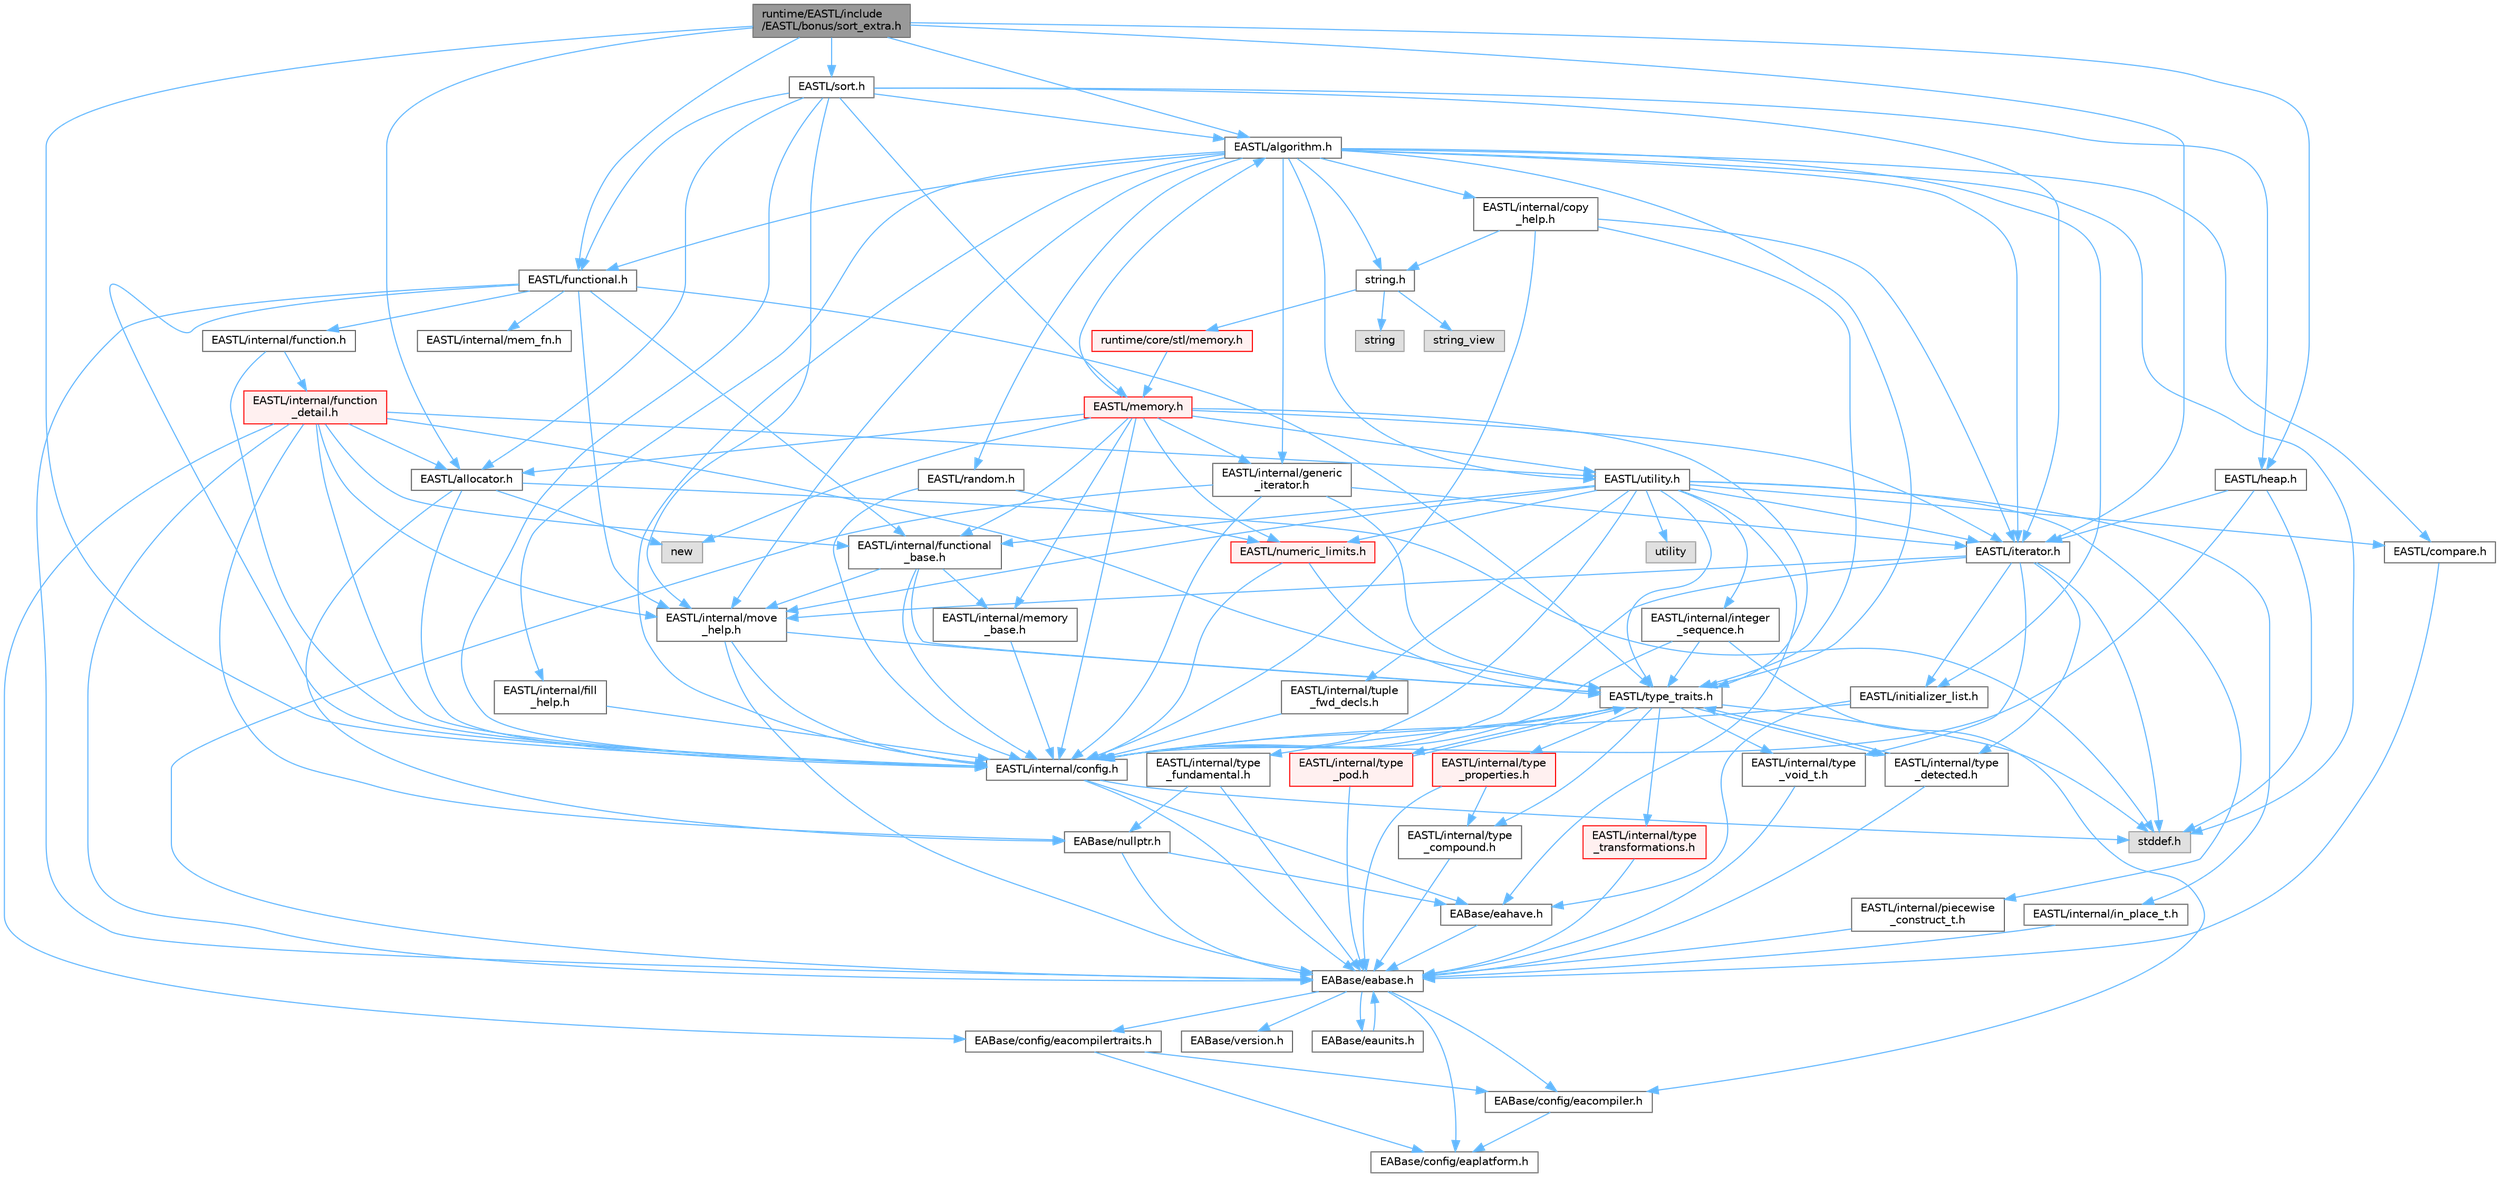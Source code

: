 digraph "runtime/EASTL/include/EASTL/bonus/sort_extra.h"
{
 // LATEX_PDF_SIZE
  bgcolor="transparent";
  edge [fontname=Helvetica,fontsize=10,labelfontname=Helvetica,labelfontsize=10];
  node [fontname=Helvetica,fontsize=10,shape=box,height=0.2,width=0.4];
  Node1 [id="Node000001",label="runtime/EASTL/include\l/EASTL/bonus/sort_extra.h",height=0.2,width=0.4,color="gray40", fillcolor="grey60", style="filled", fontcolor="black",tooltip=" "];
  Node1 -> Node2 [id="edge1_Node000001_Node000002",color="steelblue1",style="solid",tooltip=" "];
  Node2 [id="Node000002",label="EASTL/internal/config.h",height=0.2,width=0.4,color="grey40", fillcolor="white", style="filled",URL="$config_8h.html",tooltip=" "];
  Node2 -> Node3 [id="edge2_Node000002_Node000003",color="steelblue1",style="solid",tooltip=" "];
  Node3 [id="Node000003",label="EABase/eabase.h",height=0.2,width=0.4,color="grey40", fillcolor="white", style="filled",URL="$eabase_8h.html",tooltip=" "];
  Node3 -> Node4 [id="edge3_Node000003_Node000004",color="steelblue1",style="solid",tooltip=" "];
  Node4 [id="Node000004",label="EABase/config/eacompiler.h",height=0.2,width=0.4,color="grey40", fillcolor="white", style="filled",URL="$eacompiler_8h.html",tooltip=" "];
  Node4 -> Node5 [id="edge4_Node000004_Node000005",color="steelblue1",style="solid",tooltip=" "];
  Node5 [id="Node000005",label="EABase/config/eaplatform.h",height=0.2,width=0.4,color="grey40", fillcolor="white", style="filled",URL="$eaplatform_8h.html",tooltip=" "];
  Node3 -> Node6 [id="edge5_Node000003_Node000006",color="steelblue1",style="solid",tooltip=" "];
  Node6 [id="Node000006",label="EABase/config/eacompilertraits.h",height=0.2,width=0.4,color="grey40", fillcolor="white", style="filled",URL="$eacompilertraits_8h.html",tooltip=" "];
  Node6 -> Node5 [id="edge6_Node000006_Node000005",color="steelblue1",style="solid",tooltip=" "];
  Node6 -> Node4 [id="edge7_Node000006_Node000004",color="steelblue1",style="solid",tooltip=" "];
  Node3 -> Node5 [id="edge8_Node000003_Node000005",color="steelblue1",style="solid",tooltip=" "];
  Node3 -> Node7 [id="edge9_Node000003_Node000007",color="steelblue1",style="solid",tooltip=" "];
  Node7 [id="Node000007",label="EABase/version.h",height=0.2,width=0.4,color="grey40", fillcolor="white", style="filled",URL="$_e_a_s_t_l_2packages_2_e_a_base_2include_2_common_2_e_a_base_2version_8h.html",tooltip=" "];
  Node3 -> Node8 [id="edge10_Node000003_Node000008",color="steelblue1",style="solid",tooltip=" "];
  Node8 [id="Node000008",label="EABase/eaunits.h",height=0.2,width=0.4,color="grey40", fillcolor="white", style="filled",URL="$eaunits_8h.html",tooltip=" "];
  Node8 -> Node3 [id="edge11_Node000008_Node000003",color="steelblue1",style="solid",tooltip=" "];
  Node2 -> Node9 [id="edge12_Node000002_Node000009",color="steelblue1",style="solid",tooltip=" "];
  Node9 [id="Node000009",label="EABase/eahave.h",height=0.2,width=0.4,color="grey40", fillcolor="white", style="filled",URL="$eahave_8h.html",tooltip=" "];
  Node9 -> Node3 [id="edge13_Node000009_Node000003",color="steelblue1",style="solid",tooltip=" "];
  Node2 -> Node10 [id="edge14_Node000002_Node000010",color="steelblue1",style="solid",tooltip=" "];
  Node10 [id="Node000010",label="stddef.h",height=0.2,width=0.4,color="grey60", fillcolor="#E0E0E0", style="filled",tooltip=" "];
  Node1 -> Node11 [id="edge15_Node000001_Node000011",color="steelblue1",style="solid",tooltip=" "];
  Node11 [id="Node000011",label="EASTL/iterator.h",height=0.2,width=0.4,color="grey40", fillcolor="white", style="filled",URL="$_e_a_s_t_l_2include_2_e_a_s_t_l_2iterator_8h.html",tooltip=" "];
  Node11 -> Node2 [id="edge16_Node000011_Node000002",color="steelblue1",style="solid",tooltip=" "];
  Node11 -> Node12 [id="edge17_Node000011_Node000012",color="steelblue1",style="solid",tooltip=" "];
  Node12 [id="Node000012",label="EASTL/internal/move\l_help.h",height=0.2,width=0.4,color="grey40", fillcolor="white", style="filled",URL="$move__help_8h.html",tooltip=" "];
  Node12 -> Node3 [id="edge18_Node000012_Node000003",color="steelblue1",style="solid",tooltip=" "];
  Node12 -> Node2 [id="edge19_Node000012_Node000002",color="steelblue1",style="solid",tooltip=" "];
  Node12 -> Node13 [id="edge20_Node000012_Node000013",color="steelblue1",style="solid",tooltip=" "];
  Node13 [id="Node000013",label="EASTL/type_traits.h",height=0.2,width=0.4,color="grey40", fillcolor="white", style="filled",URL="$_e_a_s_t_l_2include_2_e_a_s_t_l_2type__traits_8h.html",tooltip=" "];
  Node13 -> Node2 [id="edge21_Node000013_Node000002",color="steelblue1",style="solid",tooltip=" "];
  Node13 -> Node10 [id="edge22_Node000013_Node000010",color="steelblue1",style="solid",tooltip=" "];
  Node13 -> Node14 [id="edge23_Node000013_Node000014",color="steelblue1",style="solid",tooltip=" "];
  Node14 [id="Node000014",label="EASTL/internal/type\l_fundamental.h",height=0.2,width=0.4,color="grey40", fillcolor="white", style="filled",URL="$type__fundamental_8h.html",tooltip=" "];
  Node14 -> Node3 [id="edge24_Node000014_Node000003",color="steelblue1",style="solid",tooltip=" "];
  Node14 -> Node15 [id="edge25_Node000014_Node000015",color="steelblue1",style="solid",tooltip=" "];
  Node15 [id="Node000015",label="EABase/nullptr.h",height=0.2,width=0.4,color="grey40", fillcolor="white", style="filled",URL="$nullptr_8h.html",tooltip=" "];
  Node15 -> Node3 [id="edge26_Node000015_Node000003",color="steelblue1",style="solid",tooltip=" "];
  Node15 -> Node9 [id="edge27_Node000015_Node000009",color="steelblue1",style="solid",tooltip=" "];
  Node13 -> Node16 [id="edge28_Node000013_Node000016",color="steelblue1",style="solid",tooltip=" "];
  Node16 [id="Node000016",label="EASTL/internal/type\l_transformations.h",height=0.2,width=0.4,color="red", fillcolor="#FFF0F0", style="filled",URL="$type__transformations_8h.html",tooltip=" "];
  Node16 -> Node3 [id="edge29_Node000016_Node000003",color="steelblue1",style="solid",tooltip=" "];
  Node13 -> Node18 [id="edge30_Node000013_Node000018",color="steelblue1",style="solid",tooltip=" "];
  Node18 [id="Node000018",label="EASTL/internal/type\l_void_t.h",height=0.2,width=0.4,color="grey40", fillcolor="white", style="filled",URL="$type__void__t_8h.html",tooltip=" "];
  Node18 -> Node3 [id="edge31_Node000018_Node000003",color="steelblue1",style="solid",tooltip=" "];
  Node13 -> Node19 [id="edge32_Node000013_Node000019",color="steelblue1",style="solid",tooltip=" "];
  Node19 [id="Node000019",label="EASTL/internal/type\l_properties.h",height=0.2,width=0.4,color="red", fillcolor="#FFF0F0", style="filled",URL="$type__properties_8h.html",tooltip=" "];
  Node19 -> Node3 [id="edge33_Node000019_Node000003",color="steelblue1",style="solid",tooltip=" "];
  Node19 -> Node20 [id="edge34_Node000019_Node000020",color="steelblue1",style="solid",tooltip=" "];
  Node20 [id="Node000020",label="EASTL/internal/type\l_compound.h",height=0.2,width=0.4,color="grey40", fillcolor="white", style="filled",URL="$type__compound_8h.html",tooltip=" "];
  Node20 -> Node3 [id="edge35_Node000020_Node000003",color="steelblue1",style="solid",tooltip=" "];
  Node13 -> Node20 [id="edge36_Node000013_Node000020",color="steelblue1",style="solid",tooltip=" "];
  Node13 -> Node21 [id="edge37_Node000013_Node000021",color="steelblue1",style="solid",tooltip=" "];
  Node21 [id="Node000021",label="EASTL/internal/type\l_pod.h",height=0.2,width=0.4,color="red", fillcolor="#FFF0F0", style="filled",URL="$type__pod_8h.html",tooltip=" "];
  Node21 -> Node3 [id="edge38_Node000021_Node000003",color="steelblue1",style="solid",tooltip=" "];
  Node21 -> Node13 [id="edge39_Node000021_Node000013",color="steelblue1",style="solid",tooltip=" "];
  Node13 -> Node22 [id="edge40_Node000013_Node000022",color="steelblue1",style="solid",tooltip=" "];
  Node22 [id="Node000022",label="EASTL/internal/type\l_detected.h",height=0.2,width=0.4,color="grey40", fillcolor="white", style="filled",URL="$type__detected_8h.html",tooltip=" "];
  Node22 -> Node3 [id="edge41_Node000022_Node000003",color="steelblue1",style="solid",tooltip=" "];
  Node22 -> Node13 [id="edge42_Node000022_Node000013",color="steelblue1",style="solid",tooltip=" "];
  Node11 -> Node22 [id="edge43_Node000011_Node000022",color="steelblue1",style="solid",tooltip=" "];
  Node11 -> Node18 [id="edge44_Node000011_Node000018",color="steelblue1",style="solid",tooltip=" "];
  Node11 -> Node23 [id="edge45_Node000011_Node000023",color="steelblue1",style="solid",tooltip=" "];
  Node23 [id="Node000023",label="EASTL/initializer_list.h",height=0.2,width=0.4,color="grey40", fillcolor="white", style="filled",URL="$initializer__list_8h.html",tooltip=" "];
  Node23 -> Node2 [id="edge46_Node000023_Node000002",color="steelblue1",style="solid",tooltip=" "];
  Node23 -> Node9 [id="edge47_Node000023_Node000009",color="steelblue1",style="solid",tooltip=" "];
  Node11 -> Node10 [id="edge48_Node000011_Node000010",color="steelblue1",style="solid",tooltip=" "];
  Node1 -> Node24 [id="edge49_Node000001_Node000024",color="steelblue1",style="solid",tooltip=" "];
  Node24 [id="Node000024",label="EASTL/algorithm.h",height=0.2,width=0.4,color="grey40", fillcolor="white", style="filled",URL="$_e_a_s_t_l_2include_2_e_a_s_t_l_2algorithm_8h.html",tooltip=" "];
  Node24 -> Node2 [id="edge50_Node000024_Node000002",color="steelblue1",style="solid",tooltip=" "];
  Node24 -> Node13 [id="edge51_Node000024_Node000013",color="steelblue1",style="solid",tooltip=" "];
  Node24 -> Node12 [id="edge52_Node000024_Node000012",color="steelblue1",style="solid",tooltip=" "];
  Node24 -> Node25 [id="edge53_Node000024_Node000025",color="steelblue1",style="solid",tooltip=" "];
  Node25 [id="Node000025",label="EASTL/internal/copy\l_help.h",height=0.2,width=0.4,color="grey40", fillcolor="white", style="filled",URL="$copy__help_8h.html",tooltip=" "];
  Node25 -> Node2 [id="edge54_Node000025_Node000002",color="steelblue1",style="solid",tooltip=" "];
  Node25 -> Node13 [id="edge55_Node000025_Node000013",color="steelblue1",style="solid",tooltip=" "];
  Node25 -> Node11 [id="edge56_Node000025_Node000011",color="steelblue1",style="solid",tooltip=" "];
  Node25 -> Node26 [id="edge57_Node000025_Node000026",color="steelblue1",style="solid",tooltip=" "];
  Node26 [id="Node000026",label="string.h",height=0.2,width=0.4,color="grey40", fillcolor="white", style="filled",URL="$string_8h.html",tooltip=" "];
  Node26 -> Node27 [id="edge58_Node000026_Node000027",color="steelblue1",style="solid",tooltip=" "];
  Node27 [id="Node000027",label="string",height=0.2,width=0.4,color="grey60", fillcolor="#E0E0E0", style="filled",tooltip=" "];
  Node26 -> Node28 [id="edge59_Node000026_Node000028",color="steelblue1",style="solid",tooltip=" "];
  Node28 [id="Node000028",label="string_view",height=0.2,width=0.4,color="grey60", fillcolor="#E0E0E0", style="filled",tooltip=" "];
  Node26 -> Node29 [id="edge60_Node000026_Node000029",color="steelblue1",style="solid",tooltip=" "];
  Node29 [id="Node000029",label="runtime/core/stl/memory.h",height=0.2,width=0.4,color="red", fillcolor="#FFF0F0", style="filled",URL="$core_2stl_2memory_8h.html",tooltip=" "];
  Node29 -> Node37 [id="edge61_Node000029_Node000037",color="steelblue1",style="solid",tooltip=" "];
  Node37 [id="Node000037",label="EASTL/memory.h",height=0.2,width=0.4,color="red", fillcolor="#FFF0F0", style="filled",URL="$_e_a_s_t_l_2include_2_e_a_s_t_l_2memory_8h.html",tooltip=" "];
  Node37 -> Node2 [id="edge62_Node000037_Node000002",color="steelblue1",style="solid",tooltip=" "];
  Node37 -> Node36 [id="edge63_Node000037_Node000036",color="steelblue1",style="solid",tooltip=" "];
  Node36 [id="Node000036",label="EASTL/internal/memory\l_base.h",height=0.2,width=0.4,color="grey40", fillcolor="white", style="filled",URL="$memory__base_8h.html",tooltip=" "];
  Node36 -> Node2 [id="edge64_Node000036_Node000002",color="steelblue1",style="solid",tooltip=" "];
  Node37 -> Node38 [id="edge65_Node000037_Node000038",color="steelblue1",style="solid",tooltip=" "];
  Node38 [id="Node000038",label="EASTL/internal/generic\l_iterator.h",height=0.2,width=0.4,color="grey40", fillcolor="white", style="filled",URL="$generic__iterator_8h.html",tooltip=" "];
  Node38 -> Node3 [id="edge66_Node000038_Node000003",color="steelblue1",style="solid",tooltip=" "];
  Node38 -> Node2 [id="edge67_Node000038_Node000002",color="steelblue1",style="solid",tooltip=" "];
  Node38 -> Node11 [id="edge68_Node000038_Node000011",color="steelblue1",style="solid",tooltip=" "];
  Node38 -> Node13 [id="edge69_Node000038_Node000013",color="steelblue1",style="solid",tooltip=" "];
  Node37 -> Node40 [id="edge70_Node000037_Node000040",color="steelblue1",style="solid",tooltip=" "];
  Node40 [id="Node000040",label="EASTL/internal/functional\l_base.h",height=0.2,width=0.4,color="grey40", fillcolor="white", style="filled",URL="$functional__base_8h.html",tooltip=" "];
  Node40 -> Node2 [id="edge71_Node000040_Node000002",color="steelblue1",style="solid",tooltip=" "];
  Node40 -> Node36 [id="edge72_Node000040_Node000036",color="steelblue1",style="solid",tooltip=" "];
  Node40 -> Node12 [id="edge73_Node000040_Node000012",color="steelblue1",style="solid",tooltip=" "];
  Node40 -> Node13 [id="edge74_Node000040_Node000013",color="steelblue1",style="solid",tooltip=" "];
  Node37 -> Node24 [id="edge75_Node000037_Node000024",color="steelblue1",style="solid",tooltip=" "];
  Node37 -> Node13 [id="edge76_Node000037_Node000013",color="steelblue1",style="solid",tooltip=" "];
  Node37 -> Node41 [id="edge77_Node000037_Node000041",color="steelblue1",style="solid",tooltip=" "];
  Node41 [id="Node000041",label="EASTL/allocator.h",height=0.2,width=0.4,color="grey40", fillcolor="white", style="filled",URL="$allocator_8h.html",tooltip=" "];
  Node41 -> Node2 [id="edge78_Node000041_Node000002",color="steelblue1",style="solid",tooltip=" "];
  Node41 -> Node15 [id="edge79_Node000041_Node000015",color="steelblue1",style="solid",tooltip=" "];
  Node41 -> Node10 [id="edge80_Node000041_Node000010",color="steelblue1",style="solid",tooltip=" "];
  Node41 -> Node42 [id="edge81_Node000041_Node000042",color="steelblue1",style="solid",tooltip=" "];
  Node42 [id="Node000042",label="new",height=0.2,width=0.4,color="grey60", fillcolor="#E0E0E0", style="filled",tooltip=" "];
  Node37 -> Node11 [id="edge82_Node000037_Node000011",color="steelblue1",style="solid",tooltip=" "];
  Node37 -> Node43 [id="edge83_Node000037_Node000043",color="steelblue1",style="solid",tooltip=" "];
  Node43 [id="Node000043",label="EASTL/utility.h",height=0.2,width=0.4,color="grey40", fillcolor="white", style="filled",URL="$_e_a_s_t_l_2include_2_e_a_s_t_l_2utility_8h.html",tooltip=" "];
  Node43 -> Node2 [id="edge84_Node000043_Node000002",color="steelblue1",style="solid",tooltip=" "];
  Node43 -> Node13 [id="edge85_Node000043_Node000013",color="steelblue1",style="solid",tooltip=" "];
  Node43 -> Node11 [id="edge86_Node000043_Node000011",color="steelblue1",style="solid",tooltip=" "];
  Node43 -> Node44 [id="edge87_Node000043_Node000044",color="steelblue1",style="solid",tooltip=" "];
  Node44 [id="Node000044",label="EASTL/numeric_limits.h",height=0.2,width=0.4,color="red", fillcolor="#FFF0F0", style="filled",URL="$numeric__limits_8h.html",tooltip=" "];
  Node44 -> Node2 [id="edge88_Node000044_Node000002",color="steelblue1",style="solid",tooltip=" "];
  Node44 -> Node13 [id="edge89_Node000044_Node000013",color="steelblue1",style="solid",tooltip=" "];
  Node43 -> Node46 [id="edge90_Node000043_Node000046",color="steelblue1",style="solid",tooltip=" "];
  Node46 [id="Node000046",label="EASTL/compare.h",height=0.2,width=0.4,color="grey40", fillcolor="white", style="filled",URL="$compare_8h.html",tooltip=" "];
  Node46 -> Node3 [id="edge91_Node000046_Node000003",color="steelblue1",style="solid",tooltip=" "];
  Node43 -> Node40 [id="edge92_Node000043_Node000040",color="steelblue1",style="solid",tooltip=" "];
  Node43 -> Node12 [id="edge93_Node000043_Node000012",color="steelblue1",style="solid",tooltip=" "];
  Node43 -> Node9 [id="edge94_Node000043_Node000009",color="steelblue1",style="solid",tooltip=" "];
  Node43 -> Node47 [id="edge95_Node000043_Node000047",color="steelblue1",style="solid",tooltip=" "];
  Node47 [id="Node000047",label="EASTL/internal/integer\l_sequence.h",height=0.2,width=0.4,color="grey40", fillcolor="white", style="filled",URL="$integer__sequence_8h.html",tooltip=" "];
  Node47 -> Node4 [id="edge96_Node000047_Node000004",color="steelblue1",style="solid",tooltip=" "];
  Node47 -> Node2 [id="edge97_Node000047_Node000002",color="steelblue1",style="solid",tooltip=" "];
  Node47 -> Node13 [id="edge98_Node000047_Node000013",color="steelblue1",style="solid",tooltip=" "];
  Node43 -> Node48 [id="edge99_Node000043_Node000048",color="steelblue1",style="solid",tooltip=" "];
  Node48 [id="Node000048",label="EASTL/internal/tuple\l_fwd_decls.h",height=0.2,width=0.4,color="grey40", fillcolor="white", style="filled",URL="$tuple__fwd__decls_8h.html",tooltip=" "];
  Node48 -> Node2 [id="edge100_Node000048_Node000002",color="steelblue1",style="solid",tooltip=" "];
  Node43 -> Node49 [id="edge101_Node000043_Node000049",color="steelblue1",style="solid",tooltip=" "];
  Node49 [id="Node000049",label="EASTL/internal/in_place_t.h",height=0.2,width=0.4,color="grey40", fillcolor="white", style="filled",URL="$in__place__t_8h.html",tooltip=" "];
  Node49 -> Node3 [id="edge102_Node000049_Node000003",color="steelblue1",style="solid",tooltip=" "];
  Node43 -> Node50 [id="edge103_Node000043_Node000050",color="steelblue1",style="solid",tooltip=" "];
  Node50 [id="Node000050",label="EASTL/internal/piecewise\l_construct_t.h",height=0.2,width=0.4,color="grey40", fillcolor="white", style="filled",URL="$piecewise__construct__t_8h.html",tooltip=" "];
  Node50 -> Node3 [id="edge104_Node000050_Node000003",color="steelblue1",style="solid",tooltip=" "];
  Node43 -> Node51 [id="edge105_Node000043_Node000051",color="steelblue1",style="solid",tooltip=" "];
  Node51 [id="Node000051",label="utility",height=0.2,width=0.4,color="grey60", fillcolor="#E0E0E0", style="filled",tooltip=" "];
  Node37 -> Node44 [id="edge106_Node000037_Node000044",color="steelblue1",style="solid",tooltip=" "];
  Node37 -> Node42 [id="edge107_Node000037_Node000042",color="steelblue1",style="solid",tooltip=" "];
  Node24 -> Node149 [id="edge108_Node000024_Node000149",color="steelblue1",style="solid",tooltip=" "];
  Node149 [id="Node000149",label="EASTL/internal/fill\l_help.h",height=0.2,width=0.4,color="grey40", fillcolor="white", style="filled",URL="$fill__help_8h.html",tooltip=" "];
  Node149 -> Node2 [id="edge109_Node000149_Node000002",color="steelblue1",style="solid",tooltip=" "];
  Node24 -> Node23 [id="edge110_Node000024_Node000023",color="steelblue1",style="solid",tooltip=" "];
  Node24 -> Node11 [id="edge111_Node000024_Node000011",color="steelblue1",style="solid",tooltip=" "];
  Node24 -> Node59 [id="edge112_Node000024_Node000059",color="steelblue1",style="solid",tooltip=" "];
  Node59 [id="Node000059",label="EASTL/functional.h",height=0.2,width=0.4,color="grey40", fillcolor="white", style="filled",URL="$_e_a_s_t_l_2include_2_e_a_s_t_l_2functional_8h.html",tooltip=" "];
  Node59 -> Node3 [id="edge113_Node000059_Node000003",color="steelblue1",style="solid",tooltip=" "];
  Node59 -> Node2 [id="edge114_Node000059_Node000002",color="steelblue1",style="solid",tooltip=" "];
  Node59 -> Node12 [id="edge115_Node000059_Node000012",color="steelblue1",style="solid",tooltip=" "];
  Node59 -> Node13 [id="edge116_Node000059_Node000013",color="steelblue1",style="solid",tooltip=" "];
  Node59 -> Node40 [id="edge117_Node000059_Node000040",color="steelblue1",style="solid",tooltip=" "];
  Node59 -> Node60 [id="edge118_Node000059_Node000060",color="steelblue1",style="solid",tooltip=" "];
  Node60 [id="Node000060",label="EASTL/internal/mem_fn.h",height=0.2,width=0.4,color="grey40", fillcolor="white", style="filled",URL="$mem__fn_8h.html",tooltip=" "];
  Node59 -> Node61 [id="edge119_Node000059_Node000061",color="steelblue1",style="solid",tooltip=" "];
  Node61 [id="Node000061",label="EASTL/internal/function.h",height=0.2,width=0.4,color="grey40", fillcolor="white", style="filled",URL="$_e_a_s_t_l_2include_2_e_a_s_t_l_2internal_2function_8h.html",tooltip=" "];
  Node61 -> Node2 [id="edge120_Node000061_Node000002",color="steelblue1",style="solid",tooltip=" "];
  Node61 -> Node62 [id="edge121_Node000061_Node000062",color="steelblue1",style="solid",tooltip=" "];
  Node62 [id="Node000062",label="EASTL/internal/function\l_detail.h",height=0.2,width=0.4,color="red", fillcolor="#FFF0F0", style="filled",URL="$function__detail_8h.html",tooltip=" "];
  Node62 -> Node6 [id="edge122_Node000062_Node000006",color="steelblue1",style="solid",tooltip=" "];
  Node62 -> Node3 [id="edge123_Node000062_Node000003",color="steelblue1",style="solid",tooltip=" "];
  Node62 -> Node15 [id="edge124_Node000062_Node000015",color="steelblue1",style="solid",tooltip=" "];
  Node62 -> Node41 [id="edge125_Node000062_Node000041",color="steelblue1",style="solid",tooltip=" "];
  Node62 -> Node2 [id="edge126_Node000062_Node000002",color="steelblue1",style="solid",tooltip=" "];
  Node62 -> Node40 [id="edge127_Node000062_Node000040",color="steelblue1",style="solid",tooltip=" "];
  Node62 -> Node12 [id="edge128_Node000062_Node000012",color="steelblue1",style="solid",tooltip=" "];
  Node62 -> Node13 [id="edge129_Node000062_Node000013",color="steelblue1",style="solid",tooltip=" "];
  Node62 -> Node43 [id="edge130_Node000062_Node000043",color="steelblue1",style="solid",tooltip=" "];
  Node24 -> Node43 [id="edge131_Node000024_Node000043",color="steelblue1",style="solid",tooltip=" "];
  Node24 -> Node38 [id="edge132_Node000024_Node000038",color="steelblue1",style="solid",tooltip=" "];
  Node24 -> Node150 [id="edge133_Node000024_Node000150",color="steelblue1",style="solid",tooltip=" "];
  Node150 [id="Node000150",label="EASTL/random.h",height=0.2,width=0.4,color="grey40", fillcolor="white", style="filled",URL="$random_8h.html",tooltip=" "];
  Node150 -> Node2 [id="edge134_Node000150_Node000002",color="steelblue1",style="solid",tooltip=" "];
  Node150 -> Node44 [id="edge135_Node000150_Node000044",color="steelblue1",style="solid",tooltip=" "];
  Node24 -> Node46 [id="edge136_Node000024_Node000046",color="steelblue1",style="solid",tooltip=" "];
  Node24 -> Node10 [id="edge137_Node000024_Node000010",color="steelblue1",style="solid",tooltip=" "];
  Node24 -> Node26 [id="edge138_Node000024_Node000026",color="steelblue1",style="solid",tooltip=" "];
  Node1 -> Node59 [id="edge139_Node000001_Node000059",color="steelblue1",style="solid",tooltip=" "];
  Node1 -> Node151 [id="edge140_Node000001_Node000151",color="steelblue1",style="solid",tooltip=" "];
  Node151 [id="Node000151",label="EASTL/heap.h",height=0.2,width=0.4,color="grey40", fillcolor="white", style="filled",URL="$heap_8h.html",tooltip=" "];
  Node151 -> Node2 [id="edge141_Node000151_Node000002",color="steelblue1",style="solid",tooltip=" "];
  Node151 -> Node11 [id="edge142_Node000151_Node000011",color="steelblue1",style="solid",tooltip=" "];
  Node151 -> Node10 [id="edge143_Node000151_Node000010",color="steelblue1",style="solid",tooltip=" "];
  Node1 -> Node152 [id="edge144_Node000001_Node000152",color="steelblue1",style="solid",tooltip=" "];
  Node152 [id="Node000152",label="EASTL/sort.h",height=0.2,width=0.4,color="grey40", fillcolor="white", style="filled",URL="$sort_8h.html",tooltip=" "];
  Node152 -> Node2 [id="edge145_Node000152_Node000002",color="steelblue1",style="solid",tooltip=" "];
  Node152 -> Node12 [id="edge146_Node000152_Node000012",color="steelblue1",style="solid",tooltip=" "];
  Node152 -> Node11 [id="edge147_Node000152_Node000011",color="steelblue1",style="solid",tooltip=" "];
  Node152 -> Node37 [id="edge148_Node000152_Node000037",color="steelblue1",style="solid",tooltip=" "];
  Node152 -> Node24 [id="edge149_Node000152_Node000024",color="steelblue1",style="solid",tooltip=" "];
  Node152 -> Node59 [id="edge150_Node000152_Node000059",color="steelblue1",style="solid",tooltip=" "];
  Node152 -> Node151 [id="edge151_Node000152_Node000151",color="steelblue1",style="solid",tooltip=" "];
  Node152 -> Node41 [id="edge152_Node000152_Node000041",color="steelblue1",style="solid",tooltip=" "];
  Node1 -> Node41 [id="edge153_Node000001_Node000041",color="steelblue1",style="solid",tooltip=" "];
}
